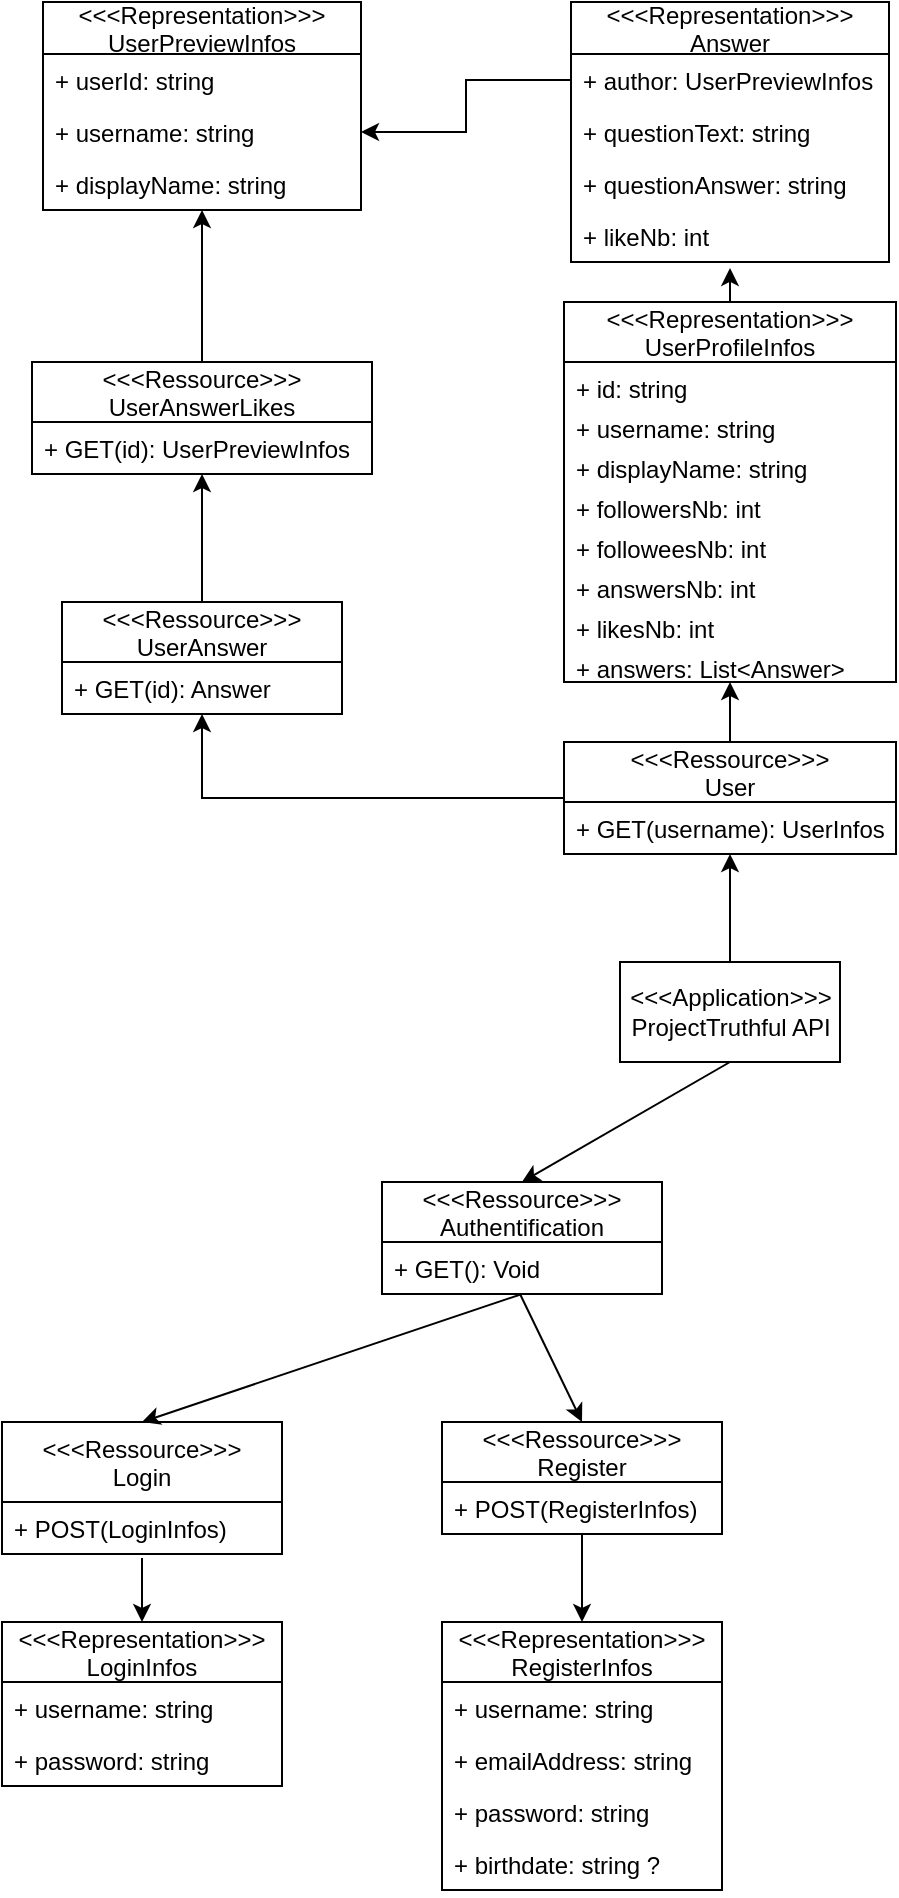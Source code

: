 <mxfile version="18.1.3" type="github" pages="2">
  <diagram id="C5RBs43oDa-KdzZeNtuy" name="API">
    <mxGraphModel dx="1033" dy="567" grid="1" gridSize="10" guides="1" tooltips="1" connect="1" arrows="1" fold="1" page="1" pageScale="1" pageWidth="827" pageHeight="1169" math="0" shadow="0">
      <root>
        <mxCell id="WIyWlLk6GJQsqaUBKTNV-0" />
        <mxCell id="WIyWlLk6GJQsqaUBKTNV-1" parent="WIyWlLk6GJQsqaUBKTNV-0" />
        <mxCell id="lOEZiXwvXSayss3pWGoQ-32" style="edgeStyle=orthogonalEdgeStyle;rounded=0;orthogonalLoop=1;jettySize=auto;html=1;exitX=0.5;exitY=0;exitDx=0;exitDy=0;entryX=0.5;entryY=1;entryDx=0;entryDy=0;" edge="1" parent="WIyWlLk6GJQsqaUBKTNV-1" source="Udfs2bS1xesIEVWHUaJf-4" target="lOEZiXwvXSayss3pWGoQ-4">
          <mxGeometry relative="1" as="geometry" />
        </mxCell>
        <mxCell id="Udfs2bS1xesIEVWHUaJf-4" value="&amp;lt;&amp;lt;&amp;lt;Application&amp;gt;&amp;gt;&amp;gt;&lt;br&gt;ProjectTruthful API" style="html=1;" parent="WIyWlLk6GJQsqaUBKTNV-1" vertex="1">
          <mxGeometry x="359" y="560" width="110" height="50" as="geometry" />
        </mxCell>
        <mxCell id="Udfs2bS1xesIEVWHUaJf-5" value="&lt;&lt;&lt;Ressource&gt;&gt;&gt;&#xa;Authentification" style="swimlane;fontStyle=0;childLayout=stackLayout;horizontal=1;startSize=30;fillColor=none;horizontalStack=0;resizeParent=1;resizeParentMax=0;resizeLast=0;collapsible=1;marginBottom=0;" parent="WIyWlLk6GJQsqaUBKTNV-1" vertex="1">
          <mxGeometry x="240" y="670" width="140" height="56" as="geometry">
            <mxRectangle x="240" y="670" width="130" height="30" as="alternateBounds" />
          </mxGeometry>
        </mxCell>
        <mxCell id="Udfs2bS1xesIEVWHUaJf-26" value="" style="endArrow=classic;html=1;rounded=0;entryX=0.5;entryY=0;entryDx=0;entryDy=0;" parent="Udfs2bS1xesIEVWHUaJf-5" target="Udfs2bS1xesIEVWHUaJf-22" edge="1">
          <mxGeometry width="50" height="50" relative="1" as="geometry">
            <mxPoint x="70" y="56" as="sourcePoint" />
            <mxPoint x="120" y="6" as="targetPoint" />
          </mxGeometry>
        </mxCell>
        <mxCell id="Udfs2bS1xesIEVWHUaJf-20" value="" style="endArrow=classic;html=1;rounded=0;entryX=0.5;entryY=0;entryDx=0;entryDy=0;" parent="Udfs2bS1xesIEVWHUaJf-5" target="Udfs2bS1xesIEVWHUaJf-11" edge="1">
          <mxGeometry width="50" height="50" relative="1" as="geometry">
            <mxPoint x="69" y="56" as="sourcePoint" />
            <mxPoint x="119" y="6" as="targetPoint" />
          </mxGeometry>
        </mxCell>
        <mxCell id="Udfs2bS1xesIEVWHUaJf-7" value="+ GET(): Void" style="text;strokeColor=none;fillColor=none;align=left;verticalAlign=top;spacingLeft=4;spacingRight=4;overflow=hidden;rotatable=0;points=[[0,0.5],[1,0.5]];portConstraint=eastwest;" parent="Udfs2bS1xesIEVWHUaJf-5" vertex="1">
          <mxGeometry y="30" width="140" height="26" as="geometry" />
        </mxCell>
        <mxCell id="Udfs2bS1xesIEVWHUaJf-10" value="" style="endArrow=classic;html=1;rounded=0;entryX=0.5;entryY=0;entryDx=0;entryDy=0;exitX=0.5;exitY=1;exitDx=0;exitDy=0;" parent="WIyWlLk6GJQsqaUBKTNV-1" source="Udfs2bS1xesIEVWHUaJf-4" target="Udfs2bS1xesIEVWHUaJf-5" edge="1">
          <mxGeometry width="50" height="50" relative="1" as="geometry">
            <mxPoint x="270" y="660" as="sourcePoint" />
            <mxPoint x="320" y="610" as="targetPoint" />
          </mxGeometry>
        </mxCell>
        <mxCell id="Udfs2bS1xesIEVWHUaJf-11" value="&lt;&lt;&lt;Ressource&gt;&gt;&gt;&#xa;Register" style="swimlane;fontStyle=0;childLayout=stackLayout;horizontal=1;startSize=30;fillColor=none;horizontalStack=0;resizeParent=1;resizeParentMax=0;resizeLast=0;collapsible=1;marginBottom=0;" parent="WIyWlLk6GJQsqaUBKTNV-1" vertex="1">
          <mxGeometry x="270" y="790" width="140" height="56" as="geometry" />
        </mxCell>
        <mxCell id="Udfs2bS1xesIEVWHUaJf-14" value="+ POST(RegisterInfos)" style="text;strokeColor=none;fillColor=none;align=left;verticalAlign=top;spacingLeft=4;spacingRight=4;overflow=hidden;rotatable=0;points=[[0,0.5],[1,0.5]];portConstraint=eastwest;" parent="Udfs2bS1xesIEVWHUaJf-11" vertex="1">
          <mxGeometry y="30" width="140" height="26" as="geometry" />
        </mxCell>
        <mxCell id="Udfs2bS1xesIEVWHUaJf-15" value="&lt;&lt;&lt;Representation&gt;&gt;&gt;&#xa;RegisterInfos" style="swimlane;fontStyle=0;childLayout=stackLayout;horizontal=1;startSize=30;fillColor=none;horizontalStack=0;resizeParent=1;resizeParentMax=0;resizeLast=0;collapsible=1;marginBottom=0;" parent="WIyWlLk6GJQsqaUBKTNV-1" vertex="1">
          <mxGeometry x="270" y="890" width="140" height="134" as="geometry" />
        </mxCell>
        <mxCell id="Udfs2bS1xesIEVWHUaJf-16" value="+ username: string" style="text;strokeColor=none;fillColor=none;align=left;verticalAlign=top;spacingLeft=4;spacingRight=4;overflow=hidden;rotatable=0;points=[[0,0.5],[1,0.5]];portConstraint=eastwest;" parent="Udfs2bS1xesIEVWHUaJf-15" vertex="1">
          <mxGeometry y="30" width="140" height="26" as="geometry" />
        </mxCell>
        <mxCell id="Udfs2bS1xesIEVWHUaJf-17" value="+ emailAddress: string" style="text;strokeColor=none;fillColor=none;align=left;verticalAlign=top;spacingLeft=4;spacingRight=4;overflow=hidden;rotatable=0;points=[[0,0.5],[1,0.5]];portConstraint=eastwest;" parent="Udfs2bS1xesIEVWHUaJf-15" vertex="1">
          <mxGeometry y="56" width="140" height="26" as="geometry" />
        </mxCell>
        <mxCell id="Udfs2bS1xesIEVWHUaJf-18" value="+ password: string" style="text;strokeColor=none;fillColor=none;align=left;verticalAlign=top;spacingLeft=4;spacingRight=4;overflow=hidden;rotatable=0;points=[[0,0.5],[1,0.5]];portConstraint=eastwest;" parent="Udfs2bS1xesIEVWHUaJf-15" vertex="1">
          <mxGeometry y="82" width="140" height="26" as="geometry" />
        </mxCell>
        <mxCell id="Udfs2bS1xesIEVWHUaJf-19" value="+ birthdate: string ?" style="text;strokeColor=none;fillColor=none;align=left;verticalAlign=top;spacingLeft=4;spacingRight=4;overflow=hidden;rotatable=0;points=[[0,0.5],[1,0.5]];portConstraint=eastwest;" parent="Udfs2bS1xesIEVWHUaJf-15" vertex="1">
          <mxGeometry y="108" width="140" height="26" as="geometry" />
        </mxCell>
        <mxCell id="Udfs2bS1xesIEVWHUaJf-21" value="" style="endArrow=classic;html=1;rounded=0;entryX=0.5;entryY=0;entryDx=0;entryDy=0;" parent="WIyWlLk6GJQsqaUBKTNV-1" target="Udfs2bS1xesIEVWHUaJf-15" edge="1">
          <mxGeometry width="50" height="50" relative="1" as="geometry">
            <mxPoint x="340" y="846" as="sourcePoint" />
            <mxPoint x="360" y="890" as="targetPoint" />
          </mxGeometry>
        </mxCell>
        <mxCell id="Udfs2bS1xesIEVWHUaJf-22" value="&lt;&lt;&lt;Ressource&gt;&gt;&gt;&#xa;Login" style="swimlane;fontStyle=0;childLayout=stackLayout;horizontal=1;startSize=40;fillColor=none;horizontalStack=0;resizeParent=1;resizeParentMax=0;resizeLast=0;collapsible=1;marginBottom=0;" parent="WIyWlLk6GJQsqaUBKTNV-1" vertex="1">
          <mxGeometry x="50" y="790" width="140" height="66" as="geometry" />
        </mxCell>
        <mxCell id="Udfs2bS1xesIEVWHUaJf-32" value="" style="endArrow=classic;html=1;rounded=0;entryX=0.5;entryY=0;entryDx=0;entryDy=0;" parent="Udfs2bS1xesIEVWHUaJf-22" target="Udfs2bS1xesIEVWHUaJf-27" edge="1">
          <mxGeometry width="50" height="50" relative="1" as="geometry">
            <mxPoint x="70" y="68" as="sourcePoint" />
            <mxPoint x="120" y="18" as="targetPoint" />
          </mxGeometry>
        </mxCell>
        <mxCell id="Udfs2bS1xesIEVWHUaJf-23" value="+ POST(LoginInfos)" style="text;strokeColor=none;fillColor=none;align=left;verticalAlign=top;spacingLeft=4;spacingRight=4;overflow=hidden;rotatable=0;points=[[0,0.5],[1,0.5]];portConstraint=eastwest;" parent="Udfs2bS1xesIEVWHUaJf-22" vertex="1">
          <mxGeometry y="40" width="140" height="26" as="geometry" />
        </mxCell>
        <mxCell id="Udfs2bS1xesIEVWHUaJf-27" value="&lt;&lt;&lt;Representation&gt;&gt;&gt;&#xa;LoginInfos" style="swimlane;fontStyle=0;childLayout=stackLayout;horizontal=1;startSize=30;fillColor=none;horizontalStack=0;resizeParent=1;resizeParentMax=0;resizeLast=0;collapsible=1;marginBottom=0;" parent="WIyWlLk6GJQsqaUBKTNV-1" vertex="1">
          <mxGeometry x="50" y="890" width="140" height="82" as="geometry" />
        </mxCell>
        <mxCell id="Udfs2bS1xesIEVWHUaJf-28" value="+ username: string" style="text;strokeColor=none;fillColor=none;align=left;verticalAlign=top;spacingLeft=4;spacingRight=4;overflow=hidden;rotatable=0;points=[[0,0.5],[1,0.5]];portConstraint=eastwest;" parent="Udfs2bS1xesIEVWHUaJf-27" vertex="1">
          <mxGeometry y="30" width="140" height="26" as="geometry" />
        </mxCell>
        <mxCell id="Udfs2bS1xesIEVWHUaJf-30" value="+ password: string" style="text;strokeColor=none;fillColor=none;align=left;verticalAlign=top;spacingLeft=4;spacingRight=4;overflow=hidden;rotatable=0;points=[[0,0.5],[1,0.5]];portConstraint=eastwest;" parent="Udfs2bS1xesIEVWHUaJf-27" vertex="1">
          <mxGeometry y="56" width="140" height="26" as="geometry" />
        </mxCell>
        <mxCell id="lOEZiXwvXSayss3pWGoQ-33" style="edgeStyle=orthogonalEdgeStyle;rounded=0;orthogonalLoop=1;jettySize=auto;html=1;exitX=0;exitY=0.5;exitDx=0;exitDy=0;entryX=0.5;entryY=1;entryDx=0;entryDy=0;" edge="1" parent="WIyWlLk6GJQsqaUBKTNV-1" source="lOEZiXwvXSayss3pWGoQ-4" target="lOEZiXwvXSayss3pWGoQ-25">
          <mxGeometry relative="1" as="geometry" />
        </mxCell>
        <mxCell id="lOEZiXwvXSayss3pWGoQ-47" style="edgeStyle=orthogonalEdgeStyle;rounded=0;orthogonalLoop=1;jettySize=auto;html=1;entryX=0.5;entryY=1;entryDx=0;entryDy=0;entryPerimeter=0;" edge="1" parent="WIyWlLk6GJQsqaUBKTNV-1" source="lOEZiXwvXSayss3pWGoQ-4" target="lOEZiXwvXSayss3pWGoQ-19">
          <mxGeometry relative="1" as="geometry" />
        </mxCell>
        <mxCell id="lOEZiXwvXSayss3pWGoQ-4" value="&lt;&lt;&lt;Ressource&gt;&gt;&gt;&#xa;User" style="swimlane;fontStyle=0;childLayout=stackLayout;horizontal=1;startSize=30;fillColor=none;horizontalStack=0;resizeParent=1;resizeParentMax=0;resizeLast=0;collapsible=1;marginBottom=0;" vertex="1" parent="WIyWlLk6GJQsqaUBKTNV-1">
          <mxGeometry x="331" y="450" width="166" height="56" as="geometry">
            <mxRectangle x="240" y="670" width="130" height="30" as="alternateBounds" />
          </mxGeometry>
        </mxCell>
        <mxCell id="lOEZiXwvXSayss3pWGoQ-7" value="+ GET(username): UserInfos" style="text;strokeColor=none;fillColor=none;align=left;verticalAlign=top;spacingLeft=4;spacingRight=4;overflow=hidden;rotatable=0;points=[[0,0.5],[1,0.5]];portConstraint=eastwest;" vertex="1" parent="lOEZiXwvXSayss3pWGoQ-4">
          <mxGeometry y="30" width="166" height="26" as="geometry" />
        </mxCell>
        <mxCell id="lOEZiXwvXSayss3pWGoQ-46" style="edgeStyle=orthogonalEdgeStyle;rounded=0;orthogonalLoop=1;jettySize=auto;html=1;exitX=0.5;exitY=0;exitDx=0;exitDy=0;entryX=0.5;entryY=1.115;entryDx=0;entryDy=0;entryPerimeter=0;" edge="1" parent="WIyWlLk6GJQsqaUBKTNV-1" source="lOEZiXwvXSayss3pWGoQ-10" target="lOEZiXwvXSayss3pWGoQ-24">
          <mxGeometry relative="1" as="geometry" />
        </mxCell>
        <mxCell id="lOEZiXwvXSayss3pWGoQ-10" value="&lt;&lt;&lt;Representation&gt;&gt;&gt;&#xa;UserProfileInfos" style="swimlane;fontStyle=0;childLayout=stackLayout;horizontal=1;startSize=30;fillColor=none;horizontalStack=0;resizeParent=1;resizeParentMax=0;resizeLast=0;collapsible=1;marginBottom=0;" vertex="1" parent="WIyWlLk6GJQsqaUBKTNV-1">
          <mxGeometry x="331" y="230" width="166" height="190" as="geometry">
            <mxRectangle x="240" y="670" width="130" height="30" as="alternateBounds" />
          </mxGeometry>
        </mxCell>
        <mxCell id="lOEZiXwvXSayss3pWGoQ-11" value="+ id: string" style="text;strokeColor=none;fillColor=none;align=left;verticalAlign=top;spacingLeft=4;spacingRight=4;overflow=hidden;rotatable=0;points=[[0,0.5],[1,0.5]];portConstraint=eastwest;" vertex="1" parent="lOEZiXwvXSayss3pWGoQ-10">
          <mxGeometry y="30" width="166" height="20" as="geometry" />
        </mxCell>
        <mxCell id="lOEZiXwvXSayss3pWGoQ-14" value="+ username: string" style="text;strokeColor=none;fillColor=none;align=left;verticalAlign=top;spacingLeft=4;spacingRight=4;overflow=hidden;rotatable=0;points=[[0,0.5],[1,0.5]];portConstraint=eastwest;" vertex="1" parent="lOEZiXwvXSayss3pWGoQ-10">
          <mxGeometry y="50" width="166" height="20" as="geometry" />
        </mxCell>
        <mxCell id="lOEZiXwvXSayss3pWGoQ-43" value="+ displayName: string" style="text;strokeColor=none;fillColor=none;align=left;verticalAlign=top;spacingLeft=4;spacingRight=4;overflow=hidden;rotatable=0;points=[[0,0.5],[1,0.5]];portConstraint=eastwest;" vertex="1" parent="lOEZiXwvXSayss3pWGoQ-10">
          <mxGeometry y="70" width="166" height="20" as="geometry" />
        </mxCell>
        <mxCell id="lOEZiXwvXSayss3pWGoQ-15" value="+ followersNb: int" style="text;strokeColor=none;fillColor=none;align=left;verticalAlign=top;spacingLeft=4;spacingRight=4;overflow=hidden;rotatable=0;points=[[0,0.5],[1,0.5]];portConstraint=eastwest;" vertex="1" parent="lOEZiXwvXSayss3pWGoQ-10">
          <mxGeometry y="90" width="166" height="20" as="geometry" />
        </mxCell>
        <mxCell id="lOEZiXwvXSayss3pWGoQ-16" value="+ followeesNb: int" style="text;strokeColor=none;fillColor=none;align=left;verticalAlign=top;spacingLeft=4;spacingRight=4;overflow=hidden;rotatable=0;points=[[0,0.5],[1,0.5]];portConstraint=eastwest;" vertex="1" parent="lOEZiXwvXSayss3pWGoQ-10">
          <mxGeometry y="110" width="166" height="20" as="geometry" />
        </mxCell>
        <mxCell id="lOEZiXwvXSayss3pWGoQ-17" value="+ answersNb: int" style="text;strokeColor=none;fillColor=none;align=left;verticalAlign=top;spacingLeft=4;spacingRight=4;overflow=hidden;rotatable=0;points=[[0,0.5],[1,0.5]];portConstraint=eastwest;" vertex="1" parent="lOEZiXwvXSayss3pWGoQ-10">
          <mxGeometry y="130" width="166" height="20" as="geometry" />
        </mxCell>
        <mxCell id="lOEZiXwvXSayss3pWGoQ-18" value="+ likesNb: int" style="text;strokeColor=none;fillColor=none;align=left;verticalAlign=top;spacingLeft=4;spacingRight=4;overflow=hidden;rotatable=0;points=[[0,0.5],[1,0.5]];portConstraint=eastwest;" vertex="1" parent="lOEZiXwvXSayss3pWGoQ-10">
          <mxGeometry y="150" width="166" height="20" as="geometry" />
        </mxCell>
        <mxCell id="lOEZiXwvXSayss3pWGoQ-19" value="+ answers: List&lt;Answer&gt;" style="text;strokeColor=none;fillColor=none;align=left;verticalAlign=top;spacingLeft=4;spacingRight=4;overflow=hidden;rotatable=0;points=[[0,0.5],[1,0.5]];portConstraint=eastwest;" vertex="1" parent="lOEZiXwvXSayss3pWGoQ-10">
          <mxGeometry y="170" width="166" height="20" as="geometry" />
        </mxCell>
        <mxCell id="lOEZiXwvXSayss3pWGoQ-20" value="&lt;&lt;&lt;Representation&gt;&gt;&gt;&#xa;Answer" style="swimlane;fontStyle=0;childLayout=stackLayout;horizontal=1;startSize=26;fillColor=none;horizontalStack=0;resizeParent=1;resizeParentMax=0;resizeLast=0;collapsible=1;marginBottom=0;" vertex="1" parent="WIyWlLk6GJQsqaUBKTNV-1">
          <mxGeometry x="334.5" y="80" width="159" height="130" as="geometry" />
        </mxCell>
        <mxCell id="lOEZiXwvXSayss3pWGoQ-21" value="+ author: UserPreviewInfos" style="text;strokeColor=none;fillColor=none;align=left;verticalAlign=top;spacingLeft=4;spacingRight=4;overflow=hidden;rotatable=0;points=[[0,0.5],[1,0.5]];portConstraint=eastwest;" vertex="1" parent="lOEZiXwvXSayss3pWGoQ-20">
          <mxGeometry y="26" width="159" height="26" as="geometry" />
        </mxCell>
        <mxCell id="lOEZiXwvXSayss3pWGoQ-22" value="+ questionText: string" style="text;strokeColor=none;fillColor=none;align=left;verticalAlign=top;spacingLeft=4;spacingRight=4;overflow=hidden;rotatable=0;points=[[0,0.5],[1,0.5]];portConstraint=eastwest;" vertex="1" parent="lOEZiXwvXSayss3pWGoQ-20">
          <mxGeometry y="52" width="159" height="26" as="geometry" />
        </mxCell>
        <mxCell id="lOEZiXwvXSayss3pWGoQ-23" value="+ questionAnswer: string" style="text;strokeColor=none;fillColor=none;align=left;verticalAlign=top;spacingLeft=4;spacingRight=4;overflow=hidden;rotatable=0;points=[[0,0.5],[1,0.5]];portConstraint=eastwest;" vertex="1" parent="lOEZiXwvXSayss3pWGoQ-20">
          <mxGeometry y="78" width="159" height="26" as="geometry" />
        </mxCell>
        <mxCell id="lOEZiXwvXSayss3pWGoQ-24" value="+ likeNb: int" style="text;strokeColor=none;fillColor=none;align=left;verticalAlign=top;spacingLeft=4;spacingRight=4;overflow=hidden;rotatable=0;points=[[0,0.5],[1,0.5]];portConstraint=eastwest;" vertex="1" parent="lOEZiXwvXSayss3pWGoQ-20">
          <mxGeometry y="104" width="159" height="26" as="geometry" />
        </mxCell>
        <mxCell id="lOEZiXwvXSayss3pWGoQ-34" style="edgeStyle=orthogonalEdgeStyle;rounded=0;orthogonalLoop=1;jettySize=auto;html=1;exitX=0.5;exitY=0;exitDx=0;exitDy=0;entryX=0.5;entryY=1;entryDx=0;entryDy=0;" edge="1" parent="WIyWlLk6GJQsqaUBKTNV-1" source="lOEZiXwvXSayss3pWGoQ-25" target="lOEZiXwvXSayss3pWGoQ-29">
          <mxGeometry relative="1" as="geometry" />
        </mxCell>
        <mxCell id="lOEZiXwvXSayss3pWGoQ-25" value="&lt;&lt;&lt;Ressource&gt;&gt;&gt;&#xa;UserAnswer" style="swimlane;fontStyle=0;childLayout=stackLayout;horizontal=1;startSize=30;fillColor=none;horizontalStack=0;resizeParent=1;resizeParentMax=0;resizeLast=0;collapsible=1;marginBottom=0;" vertex="1" parent="WIyWlLk6GJQsqaUBKTNV-1">
          <mxGeometry x="80" y="380" width="140" height="56" as="geometry" />
        </mxCell>
        <mxCell id="lOEZiXwvXSayss3pWGoQ-26" value="+ GET(id): Answer" style="text;strokeColor=none;fillColor=none;align=left;verticalAlign=top;spacingLeft=4;spacingRight=4;overflow=hidden;rotatable=0;points=[[0,0.5],[1,0.5]];portConstraint=eastwest;" vertex="1" parent="lOEZiXwvXSayss3pWGoQ-25">
          <mxGeometry y="30" width="140" height="26" as="geometry" />
        </mxCell>
        <mxCell id="lOEZiXwvXSayss3pWGoQ-44" style="edgeStyle=orthogonalEdgeStyle;rounded=0;orthogonalLoop=1;jettySize=auto;html=1;exitX=0.5;exitY=0;exitDx=0;exitDy=0;entryX=0.5;entryY=1;entryDx=0;entryDy=0;" edge="1" parent="WIyWlLk6GJQsqaUBKTNV-1" source="lOEZiXwvXSayss3pWGoQ-29" target="lOEZiXwvXSayss3pWGoQ-35">
          <mxGeometry relative="1" as="geometry" />
        </mxCell>
        <mxCell id="lOEZiXwvXSayss3pWGoQ-29" value="&lt;&lt;&lt;Ressource&gt;&gt;&gt;&#xa;UserAnswerLikes" style="swimlane;fontStyle=0;childLayout=stackLayout;horizontal=1;startSize=30;fillColor=none;horizontalStack=0;resizeParent=1;resizeParentMax=0;resizeLast=0;collapsible=1;marginBottom=0;" vertex="1" parent="WIyWlLk6GJQsqaUBKTNV-1">
          <mxGeometry x="65" y="260" width="170" height="56" as="geometry" />
        </mxCell>
        <mxCell id="lOEZiXwvXSayss3pWGoQ-30" value="+ GET(id): UserPreviewInfos" style="text;strokeColor=none;fillColor=none;align=left;verticalAlign=top;spacingLeft=4;spacingRight=4;overflow=hidden;rotatable=0;points=[[0,0.5],[1,0.5]];portConstraint=eastwest;" vertex="1" parent="lOEZiXwvXSayss3pWGoQ-29">
          <mxGeometry y="30" width="170" height="26" as="geometry" />
        </mxCell>
        <mxCell id="lOEZiXwvXSayss3pWGoQ-35" value="&lt;&lt;&lt;Representation&gt;&gt;&gt;&#xa;UserPreviewInfos" style="swimlane;fontStyle=0;childLayout=stackLayout;horizontal=1;startSize=26;fillColor=none;horizontalStack=0;resizeParent=1;resizeParentMax=0;resizeLast=0;collapsible=1;marginBottom=0;" vertex="1" parent="WIyWlLk6GJQsqaUBKTNV-1">
          <mxGeometry x="70.5" y="80" width="159" height="104" as="geometry" />
        </mxCell>
        <mxCell id="lOEZiXwvXSayss3pWGoQ-38" value="+ userId: string" style="text;strokeColor=none;fillColor=none;align=left;verticalAlign=top;spacingLeft=4;spacingRight=4;overflow=hidden;rotatable=0;points=[[0,0.5],[1,0.5]];portConstraint=eastwest;" vertex="1" parent="lOEZiXwvXSayss3pWGoQ-35">
          <mxGeometry y="26" width="159" height="26" as="geometry" />
        </mxCell>
        <mxCell id="lOEZiXwvXSayss3pWGoQ-40" value="+ username: string" style="text;strokeColor=none;fillColor=none;align=left;verticalAlign=top;spacingLeft=4;spacingRight=4;overflow=hidden;rotatable=0;points=[[0,0.5],[1,0.5]];portConstraint=eastwest;" vertex="1" parent="lOEZiXwvXSayss3pWGoQ-35">
          <mxGeometry y="52" width="159" height="26" as="geometry" />
        </mxCell>
        <mxCell id="lOEZiXwvXSayss3pWGoQ-37" value="+ displayName: string" style="text;strokeColor=none;fillColor=none;align=left;verticalAlign=top;spacingLeft=4;spacingRight=4;overflow=hidden;rotatable=0;points=[[0,0.5],[1,0.5]];portConstraint=eastwest;" vertex="1" parent="lOEZiXwvXSayss3pWGoQ-35">
          <mxGeometry y="78" width="159" height="26" as="geometry" />
        </mxCell>
        <mxCell id="lOEZiXwvXSayss3pWGoQ-45" style="edgeStyle=orthogonalEdgeStyle;rounded=0;orthogonalLoop=1;jettySize=auto;html=1;entryX=1;entryY=0.5;entryDx=0;entryDy=0;" edge="1" parent="WIyWlLk6GJQsqaUBKTNV-1" source="lOEZiXwvXSayss3pWGoQ-21" target="lOEZiXwvXSayss3pWGoQ-40">
          <mxGeometry relative="1" as="geometry" />
        </mxCell>
      </root>
    </mxGraphModel>
  </diagram>
  <diagram id="lvW_FFVVdmMkbT0eOMfA" name="Database">
    <mxGraphModel dx="1181" dy="647" grid="1" gridSize="10" guides="1" tooltips="1" connect="1" arrows="1" fold="1" page="1" pageScale="1" pageWidth="827" pageHeight="1169" math="0" shadow="0">
      <root>
        <mxCell id="0" />
        <mxCell id="1" parent="0" />
        <mxCell id="9t45GKbc17nBi9GIlJWT-1" value="&lt;div style=&quot;box-sizing:border-box;width:100%;background:#e4e4e4;padding:2px;&quot;&gt;User&lt;/div&gt;&lt;table style=&quot;width:100%;font-size:1em;&quot; cellpadding=&quot;2&quot; cellspacing=&quot;0&quot;&gt;&lt;tbody&gt;&lt;tr&gt;&lt;td&gt;PK&lt;/td&gt;&lt;td&gt;id&lt;/td&gt;&lt;td&gt;UINT&lt;/td&gt;&lt;/tr&gt;&lt;tr&gt;&lt;td&gt;&lt;br&gt;&lt;/td&gt;&lt;td&gt;username&lt;/td&gt;&lt;td&gt;VARCHAR(30)&lt;/td&gt;&lt;/tr&gt;&lt;tr&gt;&lt;td&gt;&lt;br&gt;&lt;/td&gt;&lt;td&gt;display_name&lt;/td&gt;&lt;td&gt;VARCHAR(50)&lt;/td&gt;&lt;/tr&gt;&lt;tr&gt;&lt;td&gt;&lt;/td&gt;&lt;td&gt;password&lt;/td&gt;&lt;td&gt;CHAR(32)&lt;/td&gt;&lt;/tr&gt;&lt;tr&gt;&lt;td&gt;&lt;br&gt;&lt;/td&gt;&lt;td&gt;birthdate&lt;/td&gt;&lt;td&gt;DATE&lt;/td&gt;&lt;/tr&gt;&lt;/tbody&gt;&lt;/table&gt;" style="verticalAlign=top;align=left;overflow=fill;html=1;" parent="1" vertex="1">
          <mxGeometry x="300" y="410" width="180" height="110" as="geometry" />
        </mxCell>
        <mxCell id="9t45GKbc17nBi9GIlJWT-7" style="edgeStyle=orthogonalEdgeStyle;rounded=0;orthogonalLoop=1;jettySize=auto;html=1;exitX=1;exitY=0.5;exitDx=0;exitDy=0;entryX=0;entryY=0.25;entryDx=0;entryDy=0;" parent="1" source="9t45GKbc17nBi9GIlJWT-5" target="9t45GKbc17nBi9GIlJWT-1" edge="1">
          <mxGeometry relative="1" as="geometry" />
        </mxCell>
        <mxCell id="9t45GKbc17nBi9GIlJWT-5" value="&lt;div style=&quot;box-sizing:border-box;width:100%;background:#e4e4e4;padding:2px;&quot;&gt;Question&lt;/div&gt;&lt;table style=&quot;width:100%;font-size:1em;&quot; cellpadding=&quot;2&quot; cellspacing=&quot;0&quot;&gt;&lt;tbody&gt;&lt;tr&gt;&lt;td&gt;PK&lt;/td&gt;&lt;td&gt;id&lt;/td&gt;&lt;td&gt;UINT&lt;/td&gt;&lt;/tr&gt;&lt;tr&gt;&lt;td&gt;FK&lt;/td&gt;&lt;td&gt;authorId&lt;/td&gt;&lt;td&gt;User&lt;/td&gt;&lt;/tr&gt;&lt;tr&gt;&lt;td&gt;&lt;br&gt;&lt;/td&gt;&lt;td&gt;authorIpAddress&lt;/td&gt;&lt;td&gt;VARCHAR(45)&lt;/td&gt;&lt;/tr&gt;&lt;tr&gt;&lt;td&gt;&lt;br&gt;&lt;/td&gt;&lt;td&gt;text&lt;/td&gt;&lt;td&gt;VARCHAR(500)&lt;/td&gt;&lt;/tr&gt;&lt;/tbody&gt;&lt;/table&gt;" style="verticalAlign=top;align=left;overflow=fill;html=1;" parent="1" vertex="1">
          <mxGeometry x="60" y="410" width="200" height="90" as="geometry" />
        </mxCell>
        <mxCell id="9t45GKbc17nBi9GIlJWT-9" style="edgeStyle=orthogonalEdgeStyle;rounded=0;orthogonalLoop=1;jettySize=auto;html=1;exitX=0;exitY=0.75;exitDx=0;exitDy=0;entryX=0;entryY=0.25;entryDx=0;entryDy=0;" parent="1" source="9t45GKbc17nBi9GIlJWT-8" target="9t45GKbc17nBi9GIlJWT-5" edge="1">
          <mxGeometry relative="1" as="geometry" />
        </mxCell>
        <mxCell id="9t45GKbc17nBi9GIlJWT-8" value="&lt;div style=&quot;box-sizing:border-box;width:100%;background:#e4e4e4;padding:2px;&quot;&gt;Answer&lt;/div&gt;&lt;table style=&quot;width:100%;font-size:1em;&quot; cellpadding=&quot;2&quot; cellspacing=&quot;0&quot;&gt;&lt;tbody&gt;&lt;tr&gt;&lt;td&gt;PK&lt;/td&gt;&lt;td&gt;id&lt;/td&gt;&lt;td&gt;UINT&lt;/td&gt;&lt;/tr&gt;&lt;tr&gt;&lt;td&gt;FK&lt;/td&gt;&lt;td&gt;questionId&lt;/td&gt;&lt;td&gt;Question&lt;/td&gt;&lt;/tr&gt;&lt;tr&gt;&lt;td&gt;&lt;br&gt;&lt;/td&gt;&lt;td&gt;text&lt;/td&gt;&lt;td&gt;VARCHAR(1000)&lt;/td&gt;&lt;/tr&gt;&lt;/tbody&gt;&lt;/table&gt;" style="verticalAlign=top;align=left;overflow=fill;html=1;" parent="1" vertex="1">
          <mxGeometry x="60" y="300" width="200" height="70" as="geometry" />
        </mxCell>
        <mxCell id="Vd5nFyCfMzJNKRRZGiar-2" style="edgeStyle=orthogonalEdgeStyle;rounded=0;orthogonalLoop=1;jettySize=auto;html=1;exitX=1;exitY=0.75;exitDx=0;exitDy=0;entryX=0;entryY=0.25;entryDx=0;entryDy=0;" edge="1" parent="1" source="Vd5nFyCfMzJNKRRZGiar-1" target="9t45GKbc17nBi9GIlJWT-1">
          <mxGeometry relative="1" as="geometry" />
        </mxCell>
        <mxCell id="Vd5nFyCfMzJNKRRZGiar-3" style="edgeStyle=orthogonalEdgeStyle;rounded=0;orthogonalLoop=1;jettySize=auto;html=1;exitX=0;exitY=0.5;exitDx=0;exitDy=0;entryX=0.001;entryY=0.429;entryDx=0;entryDy=0;entryPerimeter=0;" edge="1" parent="1" source="Vd5nFyCfMzJNKRRZGiar-1" target="9t45GKbc17nBi9GIlJWT-8">
          <mxGeometry relative="1" as="geometry" />
        </mxCell>
        <mxCell id="Vd5nFyCfMzJNKRRZGiar-1" value="&lt;div style=&quot;box-sizing:border-box;width:100%;background:#e4e4e4;padding:2px;&quot;&gt;Answer_likes&lt;/div&gt;&lt;table style=&quot;width:100%;font-size:1em;&quot; cellpadding=&quot;2&quot; cellspacing=&quot;0&quot;&gt;&lt;tbody&gt;&lt;tr&gt;&lt;td&gt;PK&lt;/td&gt;&lt;td&gt;id&lt;/td&gt;&lt;td&gt;UINT&lt;/td&gt;&lt;/tr&gt;&lt;tr&gt;&lt;td&gt;FK&lt;/td&gt;&lt;td&gt;answerId&lt;/td&gt;&lt;td&gt;Answer&lt;/td&gt;&lt;/tr&gt;&lt;tr&gt;&lt;td&gt;FK&lt;/td&gt;&lt;td&gt;like_author&lt;/td&gt;&lt;td&gt;User&lt;/td&gt;&lt;/tr&gt;&lt;/tbody&gt;&lt;/table&gt;" style="verticalAlign=top;align=left;overflow=fill;html=1;" vertex="1" parent="1">
          <mxGeometry x="60" y="190" width="200" height="70" as="geometry" />
        </mxCell>
      </root>
    </mxGraphModel>
  </diagram>
</mxfile>
